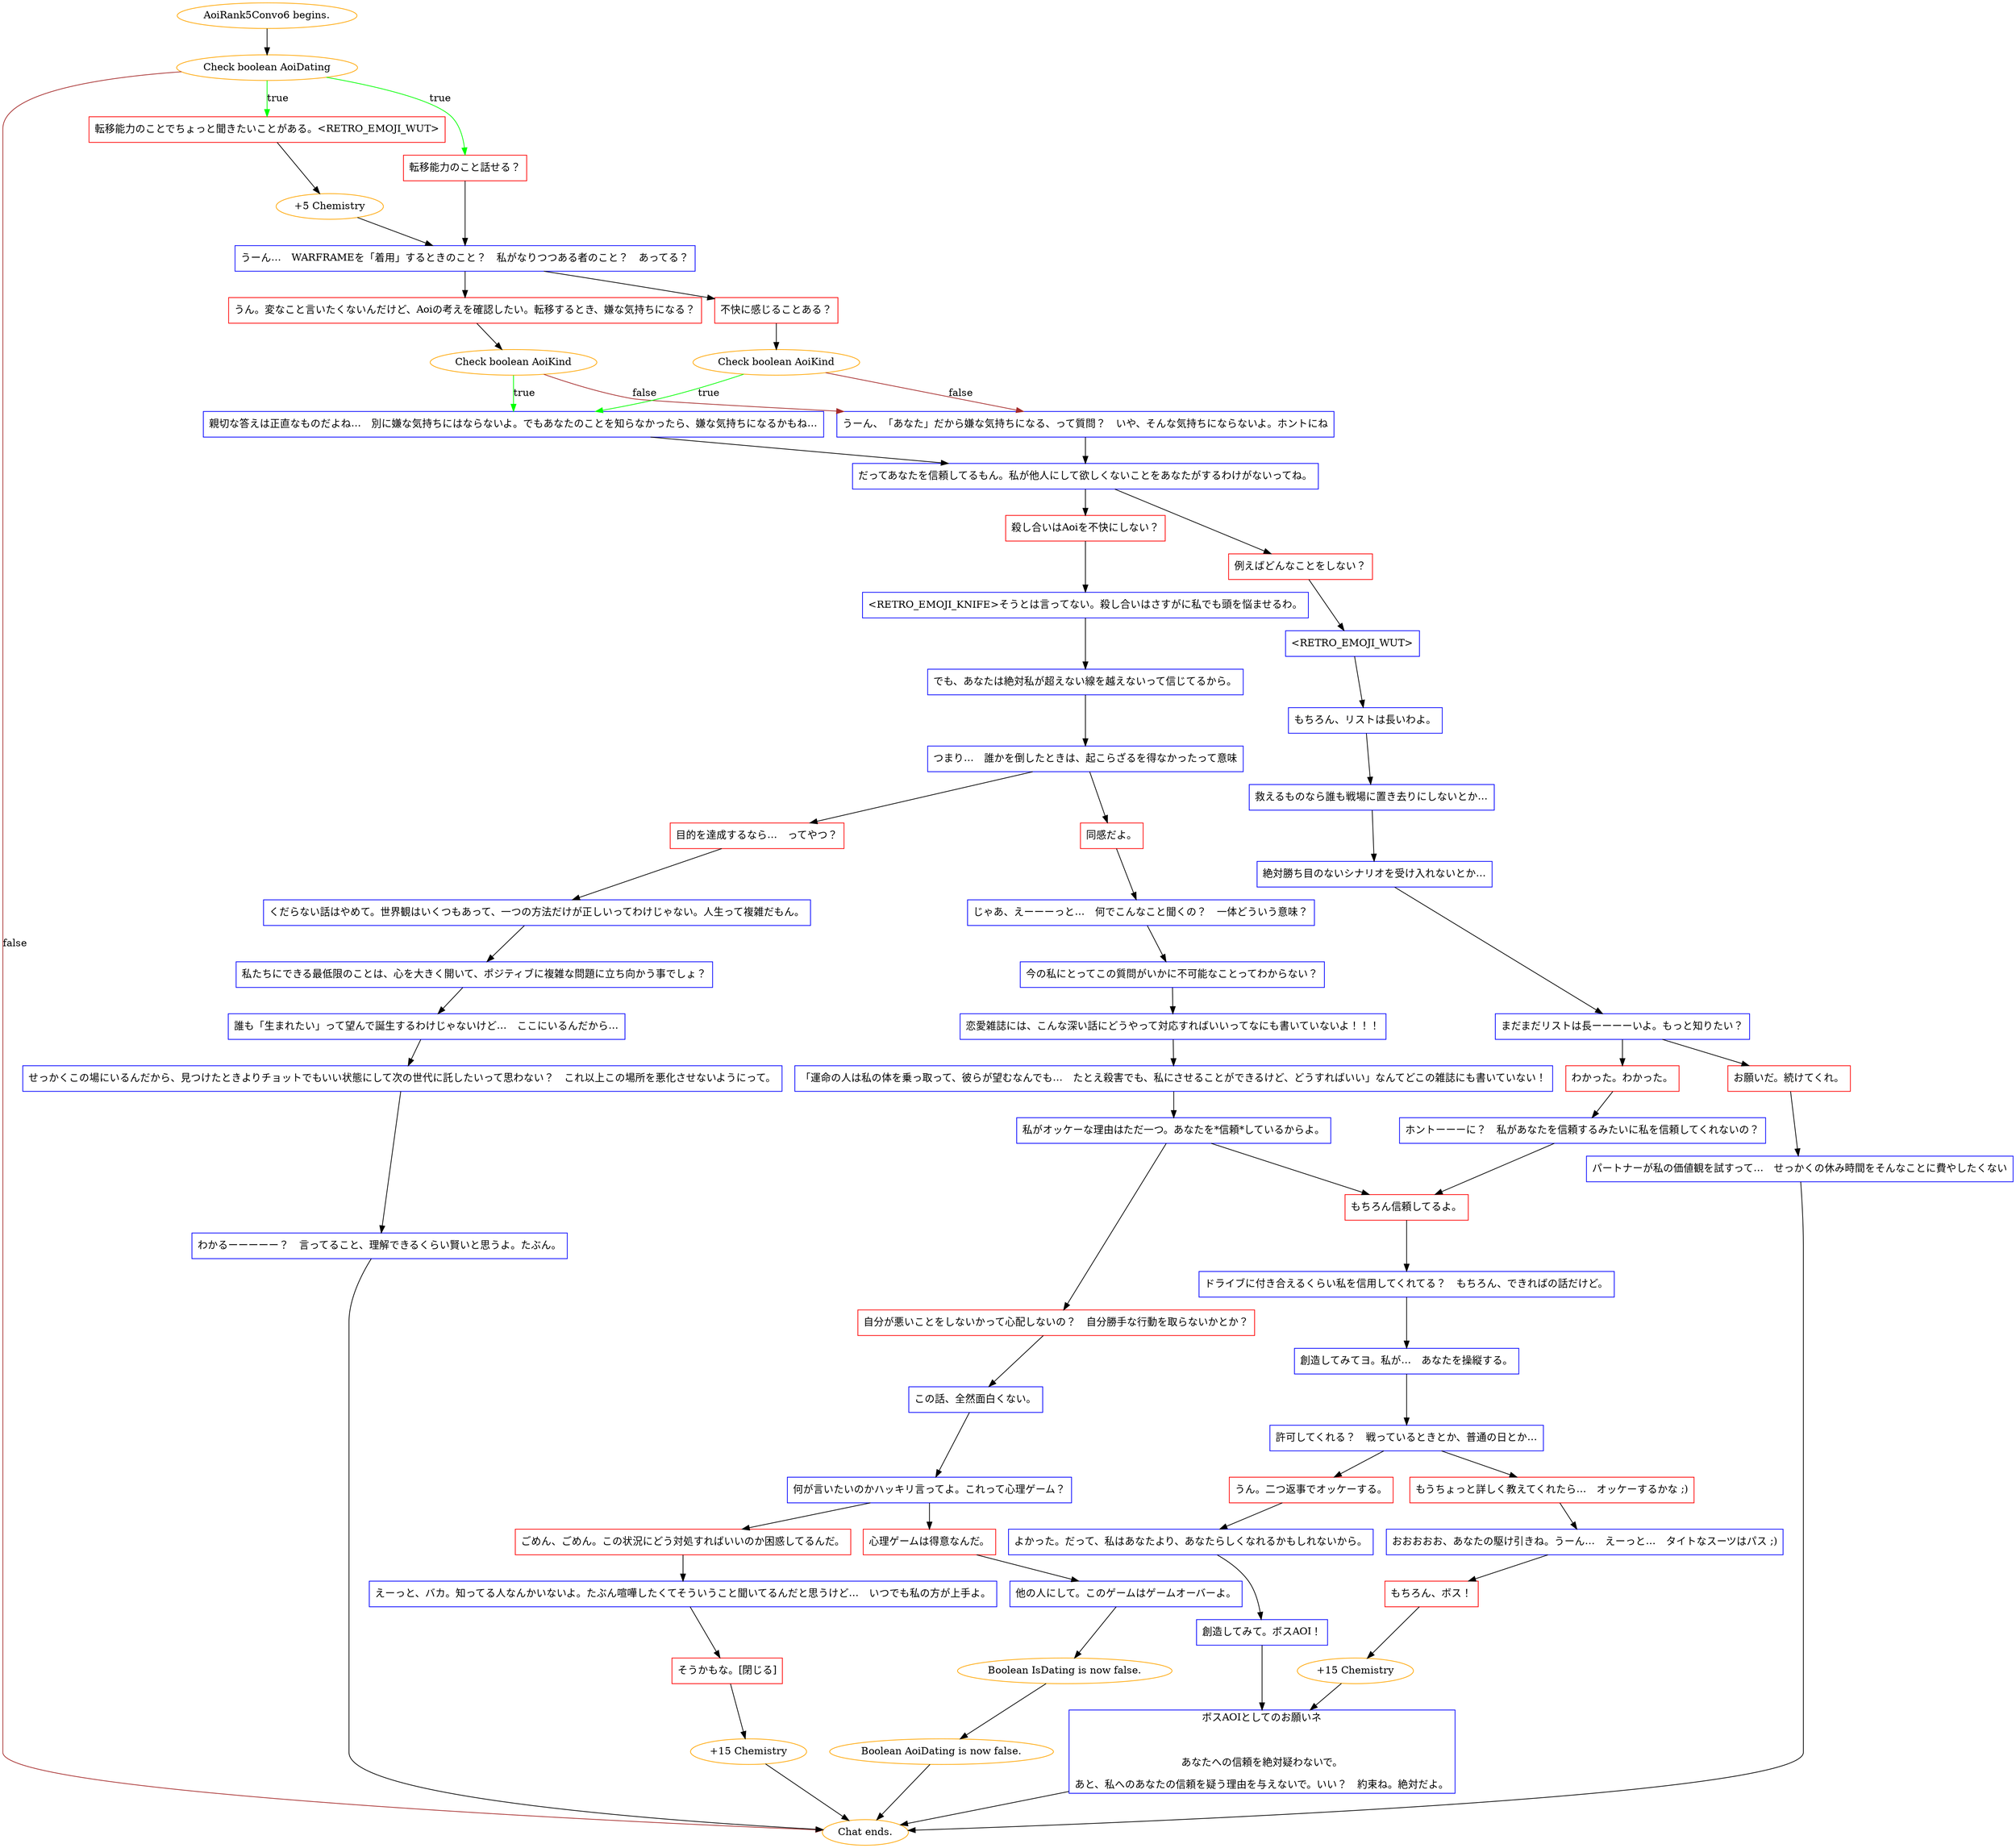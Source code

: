 digraph {
	"AoiRank5Convo6 begins." [color=orange];
		"AoiRank5Convo6 begins." -> j1576330456;
	j1576330456 [label="Check boolean AoiDating",color=orange];
		j1576330456 -> j2214768246 [label=true,color=green];
		j1576330456 -> j25992204 [label=true,color=green];
		j1576330456 -> "Chat ends." [label=false,color=brown];
	j2214768246 [label="転移能力のことでちょっと聞きたいことがある。<RETRO_EMOJI_WUT>",shape=box,color=red];
		j2214768246 -> j1466002946;
	j25992204 [label="転移能力のこと話せる？",shape=box,color=red];
		j25992204 -> j2720373751;
	"Chat ends." [color=orange];
	j1466002946 [label="+5 Chemistry",color=orange];
		j1466002946 -> j2720373751;
	j2720373751 [label="うーん…　WARFRAMEを「着用」するときのこと？　私がなりつつある者のこと？　あってる？",shape=box,color=blue];
		j2720373751 -> j237531890;
		j2720373751 -> j3392828085;
	j237531890 [label="うん。変なこと言いたくないんだけど、Aoiの考えを確認したい。転移するとき、嫌な気持ちになる？",shape=box,color=red];
		j237531890 -> j171151490;
	j3392828085 [label="不快に感じることある？",shape=box,color=red];
		j3392828085 -> j876495451;
	j171151490 [label="Check boolean AoiKind",color=orange];
		j171151490 -> j3051056953 [label=true,color=green];
		j171151490 -> j409305916 [label=false,color=brown];
	j876495451 [label="Check boolean AoiKind",color=orange];
		j876495451 -> j3051056953 [label=true,color=green];
		j876495451 -> j409305916 [label=false,color=brown];
	j3051056953 [label="親切な答えは正直なものだよね…　別に嫌な気持ちにはならないよ。でもあなたのことを知らなかったら、嫌な気持ちになるかもね…",shape=box,color=blue];
		j3051056953 -> j1088245224;
	j409305916 [label="うーん、「あなた」だから嫌な気持ちになる、って質問？　いや、そんな気持ちにならないよ。ホントにね",shape=box,color=blue];
		j409305916 -> j1088245224;
	j1088245224 [label="だってあなたを信頼してるもん。私が他人にして欲しくないことをあなたがするわけがないってね。",shape=box,color=blue];
		j1088245224 -> j816843866;
		j1088245224 -> j2925019571;
	j816843866 [label="例えばどんなことをしない？",shape=box,color=red];
		j816843866 -> j3511316569;
	j2925019571 [label="殺し合いはAoiを不快にしない？",shape=box,color=red];
		j2925019571 -> j1608046690;
	j3511316569 [label="<RETRO_EMOJI_WUT>",shape=box,color=blue];
		j3511316569 -> j202253014;
	j1608046690 [label="<RETRO_EMOJI_KNIFE>そうとは言ってない。殺し合いはさすがに私でも頭を悩ませるわ。",shape=box,color=blue];
		j1608046690 -> j2806340970;
	j202253014 [label="もちろん、リストは長いわよ。",shape=box,color=blue];
		j202253014 -> j2046951835;
	j2806340970 [label="でも、あなたは絶対私が超えない線を越えないって信じてるから。",shape=box,color=blue];
		j2806340970 -> j833996853;
	j2046951835 [label="救えるものなら誰も戦場に置き去りにしないとか…",shape=box,color=blue];
		j2046951835 -> j2421168247;
	j833996853 [label="つまり…　誰かを倒したときは、起こらざるを得なかったって意味",shape=box,color=blue];
		j833996853 -> j2556952411;
		j833996853 -> j3666138695;
	j2421168247 [label="絶対勝ち目のないシナリオを受け入れないとか…",shape=box,color=blue];
		j2421168247 -> j341705081;
	j2556952411 [label="目的を達成するなら…　ってやつ？",shape=box,color=red];
		j2556952411 -> j3281060605;
	j3666138695 [label="同感だよ。",shape=box,color=red];
		j3666138695 -> j2695465625;
	j341705081 [label="まだまだリストは長ーーーーいよ。もっと知りたい？",shape=box,color=blue];
		j341705081 -> j4243509349;
		j341705081 -> j1471933581;
	j3281060605 [label="くだらない話はやめて。世界観はいくつもあって、一つの方法だけが正しいってわけじゃない。人生って複雑だもん。",shape=box,color=blue];
		j3281060605 -> j3889606212;
	j2695465625 [label="じゃあ、えーーーっと…　何でこんなこと聞くの？　一体どういう意味？",shape=box,color=blue];
		j2695465625 -> j3488508245;
	j4243509349 [label="お願いだ。続けてくれ。",shape=box,color=red];
		j4243509349 -> j3286476919;
	j1471933581 [label="わかった。わかった。",shape=box,color=red];
		j1471933581 -> j625196817;
	j3889606212 [label="私たちにできる最低限のことは、心を大きく開いて、ポジティブに複雑な問題に立ち向かう事でしょ？",shape=box,color=blue];
		j3889606212 -> j457351196;
	j3488508245 [label="今の私にとってこの質問がいかに不可能なことってわからない？",shape=box,color=blue];
		j3488508245 -> j521513103;
	j3286476919 [label="パートナーが私の価値観を試すって…　せっかくの休み時間をそんなことに費やしたくない",shape=box,color=blue];
		j3286476919 -> "Chat ends.";
	j625196817 [label="ホントーーーに？　私があなたを信頼するみたいに私を信頼してくれないの？",shape=box,color=blue];
		j625196817 -> j2287874315;
	j457351196 [label="誰も「生まれたい」って望んで誕生するわけじゃないけど…　ここにいるんだから…",shape=box,color=blue];
		j457351196 -> j1821065208;
	j521513103 [label="恋愛雑誌には、こんな深い話にどうやって対応すればいいってなにも書いていないよ！！！",shape=box,color=blue];
		j521513103 -> j1282043867;
	j2287874315 [label="もちろん信頼してるよ。",shape=box,color=red];
		j2287874315 -> j2838042571;
	j1821065208 [label="せっかくこの場にいるんだから、見つけたときよりチョットでもいい状態にして次の世代に託したいって思わない？　これ以上この場所を悪化させないようにって。",shape=box,color=blue];
		j1821065208 -> j1239395558;
	j1282043867 [label="「運命の人は私の体を乗っ取って、彼らが望むなんでも…　たとえ殺害でも、私にさせることができるけど、どうすればいい」なんてどこの雑誌にも書いていない！",shape=box,color=blue];
		j1282043867 -> j2186289620;
	j2838042571 [label="ドライブに付き合えるくらい私を信用してくれてる？　もちろん、できればの話だけど。",shape=box,color=blue];
		j2838042571 -> j2782820425;
	j1239395558 [label="わかるーーーーー？　言ってること、理解できるくらい賢いと思うよ。たぶん。",shape=box,color=blue];
		j1239395558 -> "Chat ends.";
	j2186289620 [label="私がオッケーな理由はただ一つ。あなたを*信頼*しているからよ。",shape=box,color=blue];
		j2186289620 -> j2287874315;
		j2186289620 -> j3648984921;
	j2782820425 [label="創造してみてヨ。私が…　あなたを操縦する。",shape=box,color=blue];
		j2782820425 -> j1785060650;
	j3648984921 [label="自分が悪いことをしないかって心配しないの？　自分勝手な行動を取らないかとか？",shape=box,color=red];
		j3648984921 -> j3548560356;
	j1785060650 [label="許可してくれる？　戦っているときとか、普通の日とか…",shape=box,color=blue];
		j1785060650 -> j1509721349;
		j1785060650 -> j904288100;
	j3548560356 [label="この話、全然面白くない。",shape=box,color=blue];
		j3548560356 -> j1295012552;
	j1509721349 [label="もうちょっと詳しく教えてくれたら…　オッケーするかな ;)",shape=box,color=red];
		j1509721349 -> j3151742527;
	j904288100 [label="うん。二つ返事でオッケーする。",shape=box,color=red];
		j904288100 -> j3101343785;
	j1295012552 [label="何が言いたいのかハッキリ言ってよ。これって心理ゲーム？",shape=box,color=blue];
		j1295012552 -> j3251011572;
		j1295012552 -> j1839364405;
	j3151742527 [label="おおおおお、あなたの駆け引きね。うーん…　えーっと…　タイトなスーツはパス ;)",shape=box,color=blue];
		j3151742527 -> j4092983285;
	j3101343785 [label="よかった。だって、私はあなたより、あなたらしくなれるかもしれないから。",shape=box,color=blue];
		j3101343785 -> j3504426019;
	j3251011572 [label="心理ゲームは得意なんだ。",shape=box,color=red];
		j3251011572 -> j4205497389;
	j1839364405 [label="ごめん、ごめん。この状況にどう対処すればいいのか困惑してるんだ。",shape=box,color=red];
		j1839364405 -> j2003168608;
	j4092983285 [label="もちろん、ボス！",shape=box,color=red];
		j4092983285 -> j1635494267;
	j3504426019 [label="創造してみて。ボスAOI！",shape=box,color=blue];
		j3504426019 -> j3433586245;
	j4205497389 [label="他の人にして。このゲームはゲームオーバーよ。",shape=box,color=blue];
		j4205497389 -> j2209722290;
	j2003168608 [label="えーっと、バカ。知ってる人なんかいないよ。たぶん喧嘩したくてそういうこと聞いてるんだと思うけど…　いつでも私の方が上手よ。",shape=box,color=blue];
		j2003168608 -> j555338346;
	j1635494267 [label="+15 Chemistry",color=orange];
		j1635494267 -> j3433586245;
	j3433586245 [label="ボスAOIとしてのお願いネ

あなたへの信頼を絶対疑わないで。
あと、私へのあなたの信頼を疑う理由を与えないで。いい？　約束ね。絶対だよ。",shape=box,color=blue];
		j3433586245 -> "Chat ends.";
	j2209722290 [label="Boolean IsDating is now false.",color=orange];
		j2209722290 -> j1296492913;
	j555338346 [label="そうかもな。[閉じる]",shape=box,color=red];
		j555338346 -> j374273682;
	j1296492913 [label="Boolean AoiDating is now false.",color=orange];
		j1296492913 -> "Chat ends.";
	j374273682 [label="+15 Chemistry",color=orange];
		j374273682 -> "Chat ends.";
}